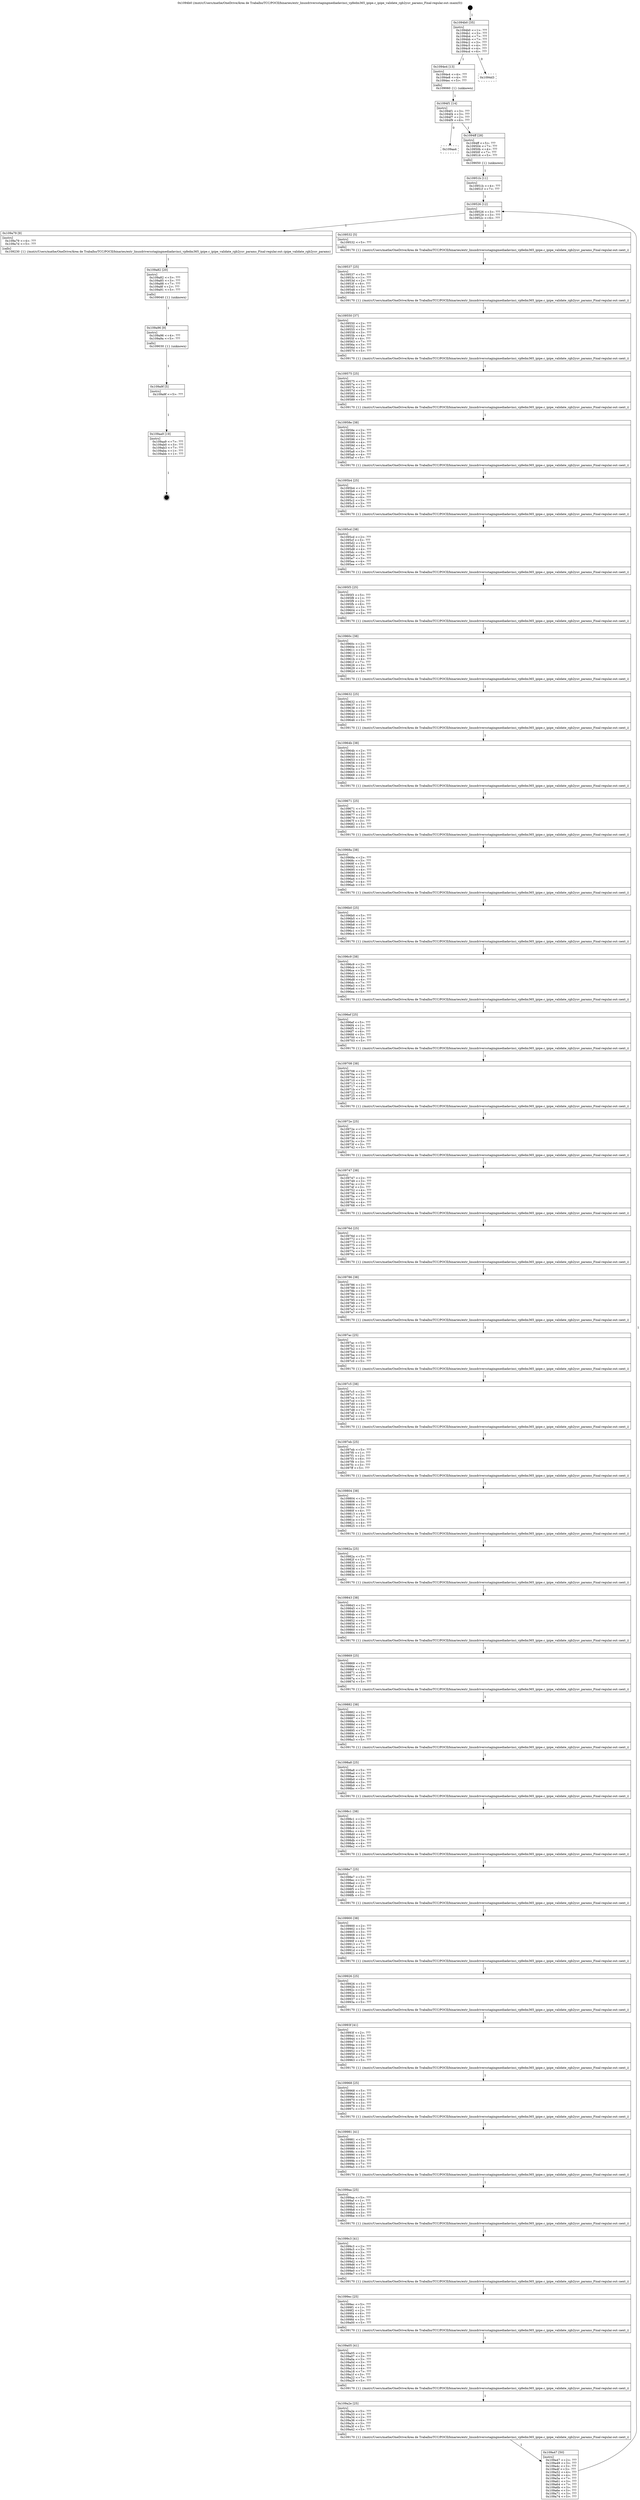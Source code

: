 digraph "0x1094b0" {
  label = "0x1094b0 (/mnt/c/Users/mathe/OneDrive/Área de Trabalho/TCC/POCII/binaries/extr_linuxdriversstagingmediadavinci_vpfedm365_ipipe.c_ipipe_validate_rgb2yuv_params_Final-regular.out::main(0))"
  labelloc = "t"
  node[shape=record]

  Entry [label="",width=0.3,height=0.3,shape=circle,fillcolor=black,style=filled]
  "0x1094b0" [label="{
     0x1094b0 [35]\l
     | [instrs]\l
     &nbsp;&nbsp;0x1094b0 \<+1\>: ???\l
     &nbsp;&nbsp;0x1094b1 \<+3\>: ???\l
     &nbsp;&nbsp;0x1094b4 \<+7\>: ???\l
     &nbsp;&nbsp;0x1094bb \<+7\>: ???\l
     &nbsp;&nbsp;0x1094c2 \<+3\>: ???\l
     &nbsp;&nbsp;0x1094c5 \<+4\>: ???\l
     &nbsp;&nbsp;0x1094c9 \<+4\>: ???\l
     &nbsp;&nbsp;0x1094cd \<+6\>: ???\l
  }"]
  "0x1094e4" [label="{
     0x1094e4 [13]\l
     | [instrs]\l
     &nbsp;&nbsp;0x1094e4 \<+4\>: ???\l
     &nbsp;&nbsp;0x1094e8 \<+4\>: ???\l
     &nbsp;&nbsp;0x1094ec \<+5\>: ???\l
     | [calls]\l
     &nbsp;&nbsp;0x109060 \{1\} (unknown)\l
  }"]
  "0x1094d3" [label="{
     0x1094d3\l
  }", style=dashed]
  "0x1094f1" [label="{
     0x1094f1 [14]\l
     | [instrs]\l
     &nbsp;&nbsp;0x1094f1 \<+3\>: ???\l
     &nbsp;&nbsp;0x1094f4 \<+3\>: ???\l
     &nbsp;&nbsp;0x1094f7 \<+2\>: ???\l
     &nbsp;&nbsp;0x1094f9 \<+6\>: ???\l
  }"]
  "0x109aa4" [label="{
     0x109aa4\l
  }", style=dashed]
  "0x1094ff" [label="{
     0x1094ff [28]\l
     | [instrs]\l
     &nbsp;&nbsp;0x1094ff \<+5\>: ???\l
     &nbsp;&nbsp;0x109504 \<+7\>: ???\l
     &nbsp;&nbsp;0x10950b \<+4\>: ???\l
     &nbsp;&nbsp;0x10950f \<+7\>: ???\l
     &nbsp;&nbsp;0x109516 \<+5\>: ???\l
     | [calls]\l
     &nbsp;&nbsp;0x109050 \{1\} (unknown)\l
  }"]
  Exit [label="",width=0.3,height=0.3,shape=circle,fillcolor=black,style=filled,peripheries=2]
  "0x109526" [label="{
     0x109526 [12]\l
     | [instrs]\l
     &nbsp;&nbsp;0x109526 \<+3\>: ???\l
     &nbsp;&nbsp;0x109529 \<+3\>: ???\l
     &nbsp;&nbsp;0x10952c \<+6\>: ???\l
  }"]
  "0x109a79" [label="{
     0x109a79 [9]\l
     | [instrs]\l
     &nbsp;&nbsp;0x109a79 \<+4\>: ???\l
     &nbsp;&nbsp;0x109a7d \<+5\>: ???\l
     | [calls]\l
     &nbsp;&nbsp;0x109230 \{1\} (/mnt/c/Users/mathe/OneDrive/Área de Trabalho/TCC/POCII/binaries/extr_linuxdriversstagingmediadavinci_vpfedm365_ipipe.c_ipipe_validate_rgb2yuv_params_Final-regular.out::ipipe_validate_rgb2yuv_params)\l
  }"]
  "0x109532" [label="{
     0x109532 [5]\l
     | [instrs]\l
     &nbsp;&nbsp;0x109532 \<+5\>: ???\l
     | [calls]\l
     &nbsp;&nbsp;0x109170 \{1\} (/mnt/c/Users/mathe/OneDrive/Área de Trabalho/TCC/POCII/binaries/extr_linuxdriversstagingmediadavinci_vpfedm365_ipipe.c_ipipe_validate_rgb2yuv_params_Final-regular.out::next_i)\l
  }"]
  "0x109537" [label="{
     0x109537 [25]\l
     | [instrs]\l
     &nbsp;&nbsp;0x109537 \<+5\>: ???\l
     &nbsp;&nbsp;0x10953c \<+1\>: ???\l
     &nbsp;&nbsp;0x10953d \<+2\>: ???\l
     &nbsp;&nbsp;0x10953f \<+6\>: ???\l
     &nbsp;&nbsp;0x109545 \<+3\>: ???\l
     &nbsp;&nbsp;0x109548 \<+3\>: ???\l
     &nbsp;&nbsp;0x10954b \<+5\>: ???\l
     | [calls]\l
     &nbsp;&nbsp;0x109170 \{1\} (/mnt/c/Users/mathe/OneDrive/Área de Trabalho/TCC/POCII/binaries/extr_linuxdriversstagingmediadavinci_vpfedm365_ipipe.c_ipipe_validate_rgb2yuv_params_Final-regular.out::next_i)\l
  }"]
  "0x109550" [label="{
     0x109550 [37]\l
     | [instrs]\l
     &nbsp;&nbsp;0x109550 \<+2\>: ???\l
     &nbsp;&nbsp;0x109552 \<+3\>: ???\l
     &nbsp;&nbsp;0x109555 \<+3\>: ???\l
     &nbsp;&nbsp;0x109558 \<+3\>: ???\l
     &nbsp;&nbsp;0x10955b \<+4\>: ???\l
     &nbsp;&nbsp;0x10955f \<+4\>: ???\l
     &nbsp;&nbsp;0x109563 \<+7\>: ???\l
     &nbsp;&nbsp;0x10956a \<+3\>: ???\l
     &nbsp;&nbsp;0x10956d \<+3\>: ???\l
     &nbsp;&nbsp;0x109570 \<+5\>: ???\l
     | [calls]\l
     &nbsp;&nbsp;0x109170 \{1\} (/mnt/c/Users/mathe/OneDrive/Área de Trabalho/TCC/POCII/binaries/extr_linuxdriversstagingmediadavinci_vpfedm365_ipipe.c_ipipe_validate_rgb2yuv_params_Final-regular.out::next_i)\l
  }"]
  "0x109575" [label="{
     0x109575 [25]\l
     | [instrs]\l
     &nbsp;&nbsp;0x109575 \<+5\>: ???\l
     &nbsp;&nbsp;0x10957a \<+1\>: ???\l
     &nbsp;&nbsp;0x10957b \<+2\>: ???\l
     &nbsp;&nbsp;0x10957d \<+6\>: ???\l
     &nbsp;&nbsp;0x109583 \<+3\>: ???\l
     &nbsp;&nbsp;0x109586 \<+3\>: ???\l
     &nbsp;&nbsp;0x109589 \<+5\>: ???\l
     | [calls]\l
     &nbsp;&nbsp;0x109170 \{1\} (/mnt/c/Users/mathe/OneDrive/Área de Trabalho/TCC/POCII/binaries/extr_linuxdriversstagingmediadavinci_vpfedm365_ipipe.c_ipipe_validate_rgb2yuv_params_Final-regular.out::next_i)\l
  }"]
  "0x10958e" [label="{
     0x10958e [38]\l
     | [instrs]\l
     &nbsp;&nbsp;0x10958e \<+2\>: ???\l
     &nbsp;&nbsp;0x109590 \<+3\>: ???\l
     &nbsp;&nbsp;0x109593 \<+3\>: ???\l
     &nbsp;&nbsp;0x109596 \<+3\>: ???\l
     &nbsp;&nbsp;0x109599 \<+4\>: ???\l
     &nbsp;&nbsp;0x10959d \<+4\>: ???\l
     &nbsp;&nbsp;0x1095a1 \<+7\>: ???\l
     &nbsp;&nbsp;0x1095a8 \<+3\>: ???\l
     &nbsp;&nbsp;0x1095ab \<+4\>: ???\l
     &nbsp;&nbsp;0x1095af \<+5\>: ???\l
     | [calls]\l
     &nbsp;&nbsp;0x109170 \{1\} (/mnt/c/Users/mathe/OneDrive/Área de Trabalho/TCC/POCII/binaries/extr_linuxdriversstagingmediadavinci_vpfedm365_ipipe.c_ipipe_validate_rgb2yuv_params_Final-regular.out::next_i)\l
  }"]
  "0x1095b4" [label="{
     0x1095b4 [25]\l
     | [instrs]\l
     &nbsp;&nbsp;0x1095b4 \<+5\>: ???\l
     &nbsp;&nbsp;0x1095b9 \<+1\>: ???\l
     &nbsp;&nbsp;0x1095ba \<+2\>: ???\l
     &nbsp;&nbsp;0x1095bc \<+6\>: ???\l
     &nbsp;&nbsp;0x1095c2 \<+3\>: ???\l
     &nbsp;&nbsp;0x1095c5 \<+3\>: ???\l
     &nbsp;&nbsp;0x1095c8 \<+5\>: ???\l
     | [calls]\l
     &nbsp;&nbsp;0x109170 \{1\} (/mnt/c/Users/mathe/OneDrive/Área de Trabalho/TCC/POCII/binaries/extr_linuxdriversstagingmediadavinci_vpfedm365_ipipe.c_ipipe_validate_rgb2yuv_params_Final-regular.out::next_i)\l
  }"]
  "0x1095cd" [label="{
     0x1095cd [38]\l
     | [instrs]\l
     &nbsp;&nbsp;0x1095cd \<+2\>: ???\l
     &nbsp;&nbsp;0x1095cf \<+3\>: ???\l
     &nbsp;&nbsp;0x1095d2 \<+3\>: ???\l
     &nbsp;&nbsp;0x1095d5 \<+3\>: ???\l
     &nbsp;&nbsp;0x1095d8 \<+4\>: ???\l
     &nbsp;&nbsp;0x1095dc \<+4\>: ???\l
     &nbsp;&nbsp;0x1095e0 \<+7\>: ???\l
     &nbsp;&nbsp;0x1095e7 \<+3\>: ???\l
     &nbsp;&nbsp;0x1095ea \<+4\>: ???\l
     &nbsp;&nbsp;0x1095ee \<+5\>: ???\l
     | [calls]\l
     &nbsp;&nbsp;0x109170 \{1\} (/mnt/c/Users/mathe/OneDrive/Área de Trabalho/TCC/POCII/binaries/extr_linuxdriversstagingmediadavinci_vpfedm365_ipipe.c_ipipe_validate_rgb2yuv_params_Final-regular.out::next_i)\l
  }"]
  "0x1095f3" [label="{
     0x1095f3 [25]\l
     | [instrs]\l
     &nbsp;&nbsp;0x1095f3 \<+5\>: ???\l
     &nbsp;&nbsp;0x1095f8 \<+1\>: ???\l
     &nbsp;&nbsp;0x1095f9 \<+2\>: ???\l
     &nbsp;&nbsp;0x1095fb \<+6\>: ???\l
     &nbsp;&nbsp;0x109601 \<+3\>: ???\l
     &nbsp;&nbsp;0x109604 \<+3\>: ???\l
     &nbsp;&nbsp;0x109607 \<+5\>: ???\l
     | [calls]\l
     &nbsp;&nbsp;0x109170 \{1\} (/mnt/c/Users/mathe/OneDrive/Área de Trabalho/TCC/POCII/binaries/extr_linuxdriversstagingmediadavinci_vpfedm365_ipipe.c_ipipe_validate_rgb2yuv_params_Final-regular.out::next_i)\l
  }"]
  "0x10960c" [label="{
     0x10960c [38]\l
     | [instrs]\l
     &nbsp;&nbsp;0x10960c \<+2\>: ???\l
     &nbsp;&nbsp;0x10960e \<+3\>: ???\l
     &nbsp;&nbsp;0x109611 \<+3\>: ???\l
     &nbsp;&nbsp;0x109614 \<+3\>: ???\l
     &nbsp;&nbsp;0x109617 \<+4\>: ???\l
     &nbsp;&nbsp;0x10961b \<+4\>: ???\l
     &nbsp;&nbsp;0x10961f \<+7\>: ???\l
     &nbsp;&nbsp;0x109626 \<+3\>: ???\l
     &nbsp;&nbsp;0x109629 \<+4\>: ???\l
     &nbsp;&nbsp;0x10962d \<+5\>: ???\l
     | [calls]\l
     &nbsp;&nbsp;0x109170 \{1\} (/mnt/c/Users/mathe/OneDrive/Área de Trabalho/TCC/POCII/binaries/extr_linuxdriversstagingmediadavinci_vpfedm365_ipipe.c_ipipe_validate_rgb2yuv_params_Final-regular.out::next_i)\l
  }"]
  "0x109632" [label="{
     0x109632 [25]\l
     | [instrs]\l
     &nbsp;&nbsp;0x109632 \<+5\>: ???\l
     &nbsp;&nbsp;0x109637 \<+1\>: ???\l
     &nbsp;&nbsp;0x109638 \<+2\>: ???\l
     &nbsp;&nbsp;0x10963a \<+6\>: ???\l
     &nbsp;&nbsp;0x109640 \<+3\>: ???\l
     &nbsp;&nbsp;0x109643 \<+3\>: ???\l
     &nbsp;&nbsp;0x109646 \<+5\>: ???\l
     | [calls]\l
     &nbsp;&nbsp;0x109170 \{1\} (/mnt/c/Users/mathe/OneDrive/Área de Trabalho/TCC/POCII/binaries/extr_linuxdriversstagingmediadavinci_vpfedm365_ipipe.c_ipipe_validate_rgb2yuv_params_Final-regular.out::next_i)\l
  }"]
  "0x10964b" [label="{
     0x10964b [38]\l
     | [instrs]\l
     &nbsp;&nbsp;0x10964b \<+2\>: ???\l
     &nbsp;&nbsp;0x10964d \<+3\>: ???\l
     &nbsp;&nbsp;0x109650 \<+3\>: ???\l
     &nbsp;&nbsp;0x109653 \<+3\>: ???\l
     &nbsp;&nbsp;0x109656 \<+4\>: ???\l
     &nbsp;&nbsp;0x10965a \<+4\>: ???\l
     &nbsp;&nbsp;0x10965e \<+7\>: ???\l
     &nbsp;&nbsp;0x109665 \<+3\>: ???\l
     &nbsp;&nbsp;0x109668 \<+4\>: ???\l
     &nbsp;&nbsp;0x10966c \<+5\>: ???\l
     | [calls]\l
     &nbsp;&nbsp;0x109170 \{1\} (/mnt/c/Users/mathe/OneDrive/Área de Trabalho/TCC/POCII/binaries/extr_linuxdriversstagingmediadavinci_vpfedm365_ipipe.c_ipipe_validate_rgb2yuv_params_Final-regular.out::next_i)\l
  }"]
  "0x109671" [label="{
     0x109671 [25]\l
     | [instrs]\l
     &nbsp;&nbsp;0x109671 \<+5\>: ???\l
     &nbsp;&nbsp;0x109676 \<+1\>: ???\l
     &nbsp;&nbsp;0x109677 \<+2\>: ???\l
     &nbsp;&nbsp;0x109679 \<+6\>: ???\l
     &nbsp;&nbsp;0x10967f \<+3\>: ???\l
     &nbsp;&nbsp;0x109682 \<+3\>: ???\l
     &nbsp;&nbsp;0x109685 \<+5\>: ???\l
     | [calls]\l
     &nbsp;&nbsp;0x109170 \{1\} (/mnt/c/Users/mathe/OneDrive/Área de Trabalho/TCC/POCII/binaries/extr_linuxdriversstagingmediadavinci_vpfedm365_ipipe.c_ipipe_validate_rgb2yuv_params_Final-regular.out::next_i)\l
  }"]
  "0x10968a" [label="{
     0x10968a [38]\l
     | [instrs]\l
     &nbsp;&nbsp;0x10968a \<+2\>: ???\l
     &nbsp;&nbsp;0x10968c \<+3\>: ???\l
     &nbsp;&nbsp;0x10968f \<+3\>: ???\l
     &nbsp;&nbsp;0x109692 \<+3\>: ???\l
     &nbsp;&nbsp;0x109695 \<+4\>: ???\l
     &nbsp;&nbsp;0x109699 \<+4\>: ???\l
     &nbsp;&nbsp;0x10969d \<+7\>: ???\l
     &nbsp;&nbsp;0x1096a4 \<+3\>: ???\l
     &nbsp;&nbsp;0x1096a7 \<+4\>: ???\l
     &nbsp;&nbsp;0x1096ab \<+5\>: ???\l
     | [calls]\l
     &nbsp;&nbsp;0x109170 \{1\} (/mnt/c/Users/mathe/OneDrive/Área de Trabalho/TCC/POCII/binaries/extr_linuxdriversstagingmediadavinci_vpfedm365_ipipe.c_ipipe_validate_rgb2yuv_params_Final-regular.out::next_i)\l
  }"]
  "0x1096b0" [label="{
     0x1096b0 [25]\l
     | [instrs]\l
     &nbsp;&nbsp;0x1096b0 \<+5\>: ???\l
     &nbsp;&nbsp;0x1096b5 \<+1\>: ???\l
     &nbsp;&nbsp;0x1096b6 \<+2\>: ???\l
     &nbsp;&nbsp;0x1096b8 \<+6\>: ???\l
     &nbsp;&nbsp;0x1096be \<+3\>: ???\l
     &nbsp;&nbsp;0x1096c1 \<+3\>: ???\l
     &nbsp;&nbsp;0x1096c4 \<+5\>: ???\l
     | [calls]\l
     &nbsp;&nbsp;0x109170 \{1\} (/mnt/c/Users/mathe/OneDrive/Área de Trabalho/TCC/POCII/binaries/extr_linuxdriversstagingmediadavinci_vpfedm365_ipipe.c_ipipe_validate_rgb2yuv_params_Final-regular.out::next_i)\l
  }"]
  "0x1096c9" [label="{
     0x1096c9 [38]\l
     | [instrs]\l
     &nbsp;&nbsp;0x1096c9 \<+2\>: ???\l
     &nbsp;&nbsp;0x1096cb \<+3\>: ???\l
     &nbsp;&nbsp;0x1096ce \<+3\>: ???\l
     &nbsp;&nbsp;0x1096d1 \<+3\>: ???\l
     &nbsp;&nbsp;0x1096d4 \<+4\>: ???\l
     &nbsp;&nbsp;0x1096d8 \<+4\>: ???\l
     &nbsp;&nbsp;0x1096dc \<+7\>: ???\l
     &nbsp;&nbsp;0x1096e3 \<+3\>: ???\l
     &nbsp;&nbsp;0x1096e6 \<+4\>: ???\l
     &nbsp;&nbsp;0x1096ea \<+5\>: ???\l
     | [calls]\l
     &nbsp;&nbsp;0x109170 \{1\} (/mnt/c/Users/mathe/OneDrive/Área de Trabalho/TCC/POCII/binaries/extr_linuxdriversstagingmediadavinci_vpfedm365_ipipe.c_ipipe_validate_rgb2yuv_params_Final-regular.out::next_i)\l
  }"]
  "0x1096ef" [label="{
     0x1096ef [25]\l
     | [instrs]\l
     &nbsp;&nbsp;0x1096ef \<+5\>: ???\l
     &nbsp;&nbsp;0x1096f4 \<+1\>: ???\l
     &nbsp;&nbsp;0x1096f5 \<+2\>: ???\l
     &nbsp;&nbsp;0x1096f7 \<+6\>: ???\l
     &nbsp;&nbsp;0x1096fd \<+3\>: ???\l
     &nbsp;&nbsp;0x109700 \<+3\>: ???\l
     &nbsp;&nbsp;0x109703 \<+5\>: ???\l
     | [calls]\l
     &nbsp;&nbsp;0x109170 \{1\} (/mnt/c/Users/mathe/OneDrive/Área de Trabalho/TCC/POCII/binaries/extr_linuxdriversstagingmediadavinci_vpfedm365_ipipe.c_ipipe_validate_rgb2yuv_params_Final-regular.out::next_i)\l
  }"]
  "0x109708" [label="{
     0x109708 [38]\l
     | [instrs]\l
     &nbsp;&nbsp;0x109708 \<+2\>: ???\l
     &nbsp;&nbsp;0x10970a \<+3\>: ???\l
     &nbsp;&nbsp;0x10970d \<+3\>: ???\l
     &nbsp;&nbsp;0x109710 \<+3\>: ???\l
     &nbsp;&nbsp;0x109713 \<+4\>: ???\l
     &nbsp;&nbsp;0x109717 \<+4\>: ???\l
     &nbsp;&nbsp;0x10971b \<+7\>: ???\l
     &nbsp;&nbsp;0x109722 \<+3\>: ???\l
     &nbsp;&nbsp;0x109725 \<+4\>: ???\l
     &nbsp;&nbsp;0x109729 \<+5\>: ???\l
     | [calls]\l
     &nbsp;&nbsp;0x109170 \{1\} (/mnt/c/Users/mathe/OneDrive/Área de Trabalho/TCC/POCII/binaries/extr_linuxdriversstagingmediadavinci_vpfedm365_ipipe.c_ipipe_validate_rgb2yuv_params_Final-regular.out::next_i)\l
  }"]
  "0x10972e" [label="{
     0x10972e [25]\l
     | [instrs]\l
     &nbsp;&nbsp;0x10972e \<+5\>: ???\l
     &nbsp;&nbsp;0x109733 \<+1\>: ???\l
     &nbsp;&nbsp;0x109734 \<+2\>: ???\l
     &nbsp;&nbsp;0x109736 \<+6\>: ???\l
     &nbsp;&nbsp;0x10973c \<+3\>: ???\l
     &nbsp;&nbsp;0x10973f \<+3\>: ???\l
     &nbsp;&nbsp;0x109742 \<+5\>: ???\l
     | [calls]\l
     &nbsp;&nbsp;0x109170 \{1\} (/mnt/c/Users/mathe/OneDrive/Área de Trabalho/TCC/POCII/binaries/extr_linuxdriversstagingmediadavinci_vpfedm365_ipipe.c_ipipe_validate_rgb2yuv_params_Final-regular.out::next_i)\l
  }"]
  "0x109747" [label="{
     0x109747 [38]\l
     | [instrs]\l
     &nbsp;&nbsp;0x109747 \<+2\>: ???\l
     &nbsp;&nbsp;0x109749 \<+3\>: ???\l
     &nbsp;&nbsp;0x10974c \<+3\>: ???\l
     &nbsp;&nbsp;0x10974f \<+3\>: ???\l
     &nbsp;&nbsp;0x109752 \<+4\>: ???\l
     &nbsp;&nbsp;0x109756 \<+4\>: ???\l
     &nbsp;&nbsp;0x10975a \<+7\>: ???\l
     &nbsp;&nbsp;0x109761 \<+3\>: ???\l
     &nbsp;&nbsp;0x109764 \<+4\>: ???\l
     &nbsp;&nbsp;0x109768 \<+5\>: ???\l
     | [calls]\l
     &nbsp;&nbsp;0x109170 \{1\} (/mnt/c/Users/mathe/OneDrive/Área de Trabalho/TCC/POCII/binaries/extr_linuxdriversstagingmediadavinci_vpfedm365_ipipe.c_ipipe_validate_rgb2yuv_params_Final-regular.out::next_i)\l
  }"]
  "0x10976d" [label="{
     0x10976d [25]\l
     | [instrs]\l
     &nbsp;&nbsp;0x10976d \<+5\>: ???\l
     &nbsp;&nbsp;0x109772 \<+1\>: ???\l
     &nbsp;&nbsp;0x109773 \<+2\>: ???\l
     &nbsp;&nbsp;0x109775 \<+6\>: ???\l
     &nbsp;&nbsp;0x10977b \<+3\>: ???\l
     &nbsp;&nbsp;0x10977e \<+3\>: ???\l
     &nbsp;&nbsp;0x109781 \<+5\>: ???\l
     | [calls]\l
     &nbsp;&nbsp;0x109170 \{1\} (/mnt/c/Users/mathe/OneDrive/Área de Trabalho/TCC/POCII/binaries/extr_linuxdriversstagingmediadavinci_vpfedm365_ipipe.c_ipipe_validate_rgb2yuv_params_Final-regular.out::next_i)\l
  }"]
  "0x109786" [label="{
     0x109786 [38]\l
     | [instrs]\l
     &nbsp;&nbsp;0x109786 \<+2\>: ???\l
     &nbsp;&nbsp;0x109788 \<+3\>: ???\l
     &nbsp;&nbsp;0x10978b \<+3\>: ???\l
     &nbsp;&nbsp;0x10978e \<+3\>: ???\l
     &nbsp;&nbsp;0x109791 \<+4\>: ???\l
     &nbsp;&nbsp;0x109795 \<+4\>: ???\l
     &nbsp;&nbsp;0x109799 \<+7\>: ???\l
     &nbsp;&nbsp;0x1097a0 \<+3\>: ???\l
     &nbsp;&nbsp;0x1097a3 \<+4\>: ???\l
     &nbsp;&nbsp;0x1097a7 \<+5\>: ???\l
     | [calls]\l
     &nbsp;&nbsp;0x109170 \{1\} (/mnt/c/Users/mathe/OneDrive/Área de Trabalho/TCC/POCII/binaries/extr_linuxdriversstagingmediadavinci_vpfedm365_ipipe.c_ipipe_validate_rgb2yuv_params_Final-regular.out::next_i)\l
  }"]
  "0x1097ac" [label="{
     0x1097ac [25]\l
     | [instrs]\l
     &nbsp;&nbsp;0x1097ac \<+5\>: ???\l
     &nbsp;&nbsp;0x1097b1 \<+1\>: ???\l
     &nbsp;&nbsp;0x1097b2 \<+2\>: ???\l
     &nbsp;&nbsp;0x1097b4 \<+6\>: ???\l
     &nbsp;&nbsp;0x1097ba \<+3\>: ???\l
     &nbsp;&nbsp;0x1097bd \<+3\>: ???\l
     &nbsp;&nbsp;0x1097c0 \<+5\>: ???\l
     | [calls]\l
     &nbsp;&nbsp;0x109170 \{1\} (/mnt/c/Users/mathe/OneDrive/Área de Trabalho/TCC/POCII/binaries/extr_linuxdriversstagingmediadavinci_vpfedm365_ipipe.c_ipipe_validate_rgb2yuv_params_Final-regular.out::next_i)\l
  }"]
  "0x1097c5" [label="{
     0x1097c5 [38]\l
     | [instrs]\l
     &nbsp;&nbsp;0x1097c5 \<+2\>: ???\l
     &nbsp;&nbsp;0x1097c7 \<+3\>: ???\l
     &nbsp;&nbsp;0x1097ca \<+3\>: ???\l
     &nbsp;&nbsp;0x1097cd \<+3\>: ???\l
     &nbsp;&nbsp;0x1097d0 \<+4\>: ???\l
     &nbsp;&nbsp;0x1097d4 \<+4\>: ???\l
     &nbsp;&nbsp;0x1097d8 \<+7\>: ???\l
     &nbsp;&nbsp;0x1097df \<+3\>: ???\l
     &nbsp;&nbsp;0x1097e2 \<+4\>: ???\l
     &nbsp;&nbsp;0x1097e6 \<+5\>: ???\l
     | [calls]\l
     &nbsp;&nbsp;0x109170 \{1\} (/mnt/c/Users/mathe/OneDrive/Área de Trabalho/TCC/POCII/binaries/extr_linuxdriversstagingmediadavinci_vpfedm365_ipipe.c_ipipe_validate_rgb2yuv_params_Final-regular.out::next_i)\l
  }"]
  "0x1097eb" [label="{
     0x1097eb [25]\l
     | [instrs]\l
     &nbsp;&nbsp;0x1097eb \<+5\>: ???\l
     &nbsp;&nbsp;0x1097f0 \<+1\>: ???\l
     &nbsp;&nbsp;0x1097f1 \<+2\>: ???\l
     &nbsp;&nbsp;0x1097f3 \<+6\>: ???\l
     &nbsp;&nbsp;0x1097f9 \<+3\>: ???\l
     &nbsp;&nbsp;0x1097fc \<+3\>: ???\l
     &nbsp;&nbsp;0x1097ff \<+5\>: ???\l
     | [calls]\l
     &nbsp;&nbsp;0x109170 \{1\} (/mnt/c/Users/mathe/OneDrive/Área de Trabalho/TCC/POCII/binaries/extr_linuxdriversstagingmediadavinci_vpfedm365_ipipe.c_ipipe_validate_rgb2yuv_params_Final-regular.out::next_i)\l
  }"]
  "0x109804" [label="{
     0x109804 [38]\l
     | [instrs]\l
     &nbsp;&nbsp;0x109804 \<+2\>: ???\l
     &nbsp;&nbsp;0x109806 \<+3\>: ???\l
     &nbsp;&nbsp;0x109809 \<+3\>: ???\l
     &nbsp;&nbsp;0x10980c \<+3\>: ???\l
     &nbsp;&nbsp;0x10980f \<+4\>: ???\l
     &nbsp;&nbsp;0x109813 \<+4\>: ???\l
     &nbsp;&nbsp;0x109817 \<+7\>: ???\l
     &nbsp;&nbsp;0x10981e \<+3\>: ???\l
     &nbsp;&nbsp;0x109821 \<+4\>: ???\l
     &nbsp;&nbsp;0x109825 \<+5\>: ???\l
     | [calls]\l
     &nbsp;&nbsp;0x109170 \{1\} (/mnt/c/Users/mathe/OneDrive/Área de Trabalho/TCC/POCII/binaries/extr_linuxdriversstagingmediadavinci_vpfedm365_ipipe.c_ipipe_validate_rgb2yuv_params_Final-regular.out::next_i)\l
  }"]
  "0x10982a" [label="{
     0x10982a [25]\l
     | [instrs]\l
     &nbsp;&nbsp;0x10982a \<+5\>: ???\l
     &nbsp;&nbsp;0x10982f \<+1\>: ???\l
     &nbsp;&nbsp;0x109830 \<+2\>: ???\l
     &nbsp;&nbsp;0x109832 \<+6\>: ???\l
     &nbsp;&nbsp;0x109838 \<+3\>: ???\l
     &nbsp;&nbsp;0x10983b \<+3\>: ???\l
     &nbsp;&nbsp;0x10983e \<+5\>: ???\l
     | [calls]\l
     &nbsp;&nbsp;0x109170 \{1\} (/mnt/c/Users/mathe/OneDrive/Área de Trabalho/TCC/POCII/binaries/extr_linuxdriversstagingmediadavinci_vpfedm365_ipipe.c_ipipe_validate_rgb2yuv_params_Final-regular.out::next_i)\l
  }"]
  "0x109843" [label="{
     0x109843 [38]\l
     | [instrs]\l
     &nbsp;&nbsp;0x109843 \<+2\>: ???\l
     &nbsp;&nbsp;0x109845 \<+3\>: ???\l
     &nbsp;&nbsp;0x109848 \<+3\>: ???\l
     &nbsp;&nbsp;0x10984b \<+3\>: ???\l
     &nbsp;&nbsp;0x10984e \<+4\>: ???\l
     &nbsp;&nbsp;0x109852 \<+4\>: ???\l
     &nbsp;&nbsp;0x109856 \<+7\>: ???\l
     &nbsp;&nbsp;0x10985d \<+3\>: ???\l
     &nbsp;&nbsp;0x109860 \<+4\>: ???\l
     &nbsp;&nbsp;0x109864 \<+5\>: ???\l
     | [calls]\l
     &nbsp;&nbsp;0x109170 \{1\} (/mnt/c/Users/mathe/OneDrive/Área de Trabalho/TCC/POCII/binaries/extr_linuxdriversstagingmediadavinci_vpfedm365_ipipe.c_ipipe_validate_rgb2yuv_params_Final-regular.out::next_i)\l
  }"]
  "0x109869" [label="{
     0x109869 [25]\l
     | [instrs]\l
     &nbsp;&nbsp;0x109869 \<+5\>: ???\l
     &nbsp;&nbsp;0x10986e \<+1\>: ???\l
     &nbsp;&nbsp;0x10986f \<+2\>: ???\l
     &nbsp;&nbsp;0x109871 \<+6\>: ???\l
     &nbsp;&nbsp;0x109877 \<+3\>: ???\l
     &nbsp;&nbsp;0x10987a \<+3\>: ???\l
     &nbsp;&nbsp;0x10987d \<+5\>: ???\l
     | [calls]\l
     &nbsp;&nbsp;0x109170 \{1\} (/mnt/c/Users/mathe/OneDrive/Área de Trabalho/TCC/POCII/binaries/extr_linuxdriversstagingmediadavinci_vpfedm365_ipipe.c_ipipe_validate_rgb2yuv_params_Final-regular.out::next_i)\l
  }"]
  "0x109882" [label="{
     0x109882 [38]\l
     | [instrs]\l
     &nbsp;&nbsp;0x109882 \<+2\>: ???\l
     &nbsp;&nbsp;0x109884 \<+3\>: ???\l
     &nbsp;&nbsp;0x109887 \<+3\>: ???\l
     &nbsp;&nbsp;0x10988a \<+3\>: ???\l
     &nbsp;&nbsp;0x10988d \<+4\>: ???\l
     &nbsp;&nbsp;0x109891 \<+4\>: ???\l
     &nbsp;&nbsp;0x109895 \<+7\>: ???\l
     &nbsp;&nbsp;0x10989c \<+3\>: ???\l
     &nbsp;&nbsp;0x10989f \<+4\>: ???\l
     &nbsp;&nbsp;0x1098a3 \<+5\>: ???\l
     | [calls]\l
     &nbsp;&nbsp;0x109170 \{1\} (/mnt/c/Users/mathe/OneDrive/Área de Trabalho/TCC/POCII/binaries/extr_linuxdriversstagingmediadavinci_vpfedm365_ipipe.c_ipipe_validate_rgb2yuv_params_Final-regular.out::next_i)\l
  }"]
  "0x1098a8" [label="{
     0x1098a8 [25]\l
     | [instrs]\l
     &nbsp;&nbsp;0x1098a8 \<+5\>: ???\l
     &nbsp;&nbsp;0x1098ad \<+1\>: ???\l
     &nbsp;&nbsp;0x1098ae \<+2\>: ???\l
     &nbsp;&nbsp;0x1098b0 \<+6\>: ???\l
     &nbsp;&nbsp;0x1098b6 \<+3\>: ???\l
     &nbsp;&nbsp;0x1098b9 \<+3\>: ???\l
     &nbsp;&nbsp;0x1098bc \<+5\>: ???\l
     | [calls]\l
     &nbsp;&nbsp;0x109170 \{1\} (/mnt/c/Users/mathe/OneDrive/Área de Trabalho/TCC/POCII/binaries/extr_linuxdriversstagingmediadavinci_vpfedm365_ipipe.c_ipipe_validate_rgb2yuv_params_Final-regular.out::next_i)\l
  }"]
  "0x1098c1" [label="{
     0x1098c1 [38]\l
     | [instrs]\l
     &nbsp;&nbsp;0x1098c1 \<+2\>: ???\l
     &nbsp;&nbsp;0x1098c3 \<+3\>: ???\l
     &nbsp;&nbsp;0x1098c6 \<+3\>: ???\l
     &nbsp;&nbsp;0x1098c9 \<+3\>: ???\l
     &nbsp;&nbsp;0x1098cc \<+4\>: ???\l
     &nbsp;&nbsp;0x1098d0 \<+4\>: ???\l
     &nbsp;&nbsp;0x1098d4 \<+7\>: ???\l
     &nbsp;&nbsp;0x1098db \<+3\>: ???\l
     &nbsp;&nbsp;0x1098de \<+4\>: ???\l
     &nbsp;&nbsp;0x1098e2 \<+5\>: ???\l
     | [calls]\l
     &nbsp;&nbsp;0x109170 \{1\} (/mnt/c/Users/mathe/OneDrive/Área de Trabalho/TCC/POCII/binaries/extr_linuxdriversstagingmediadavinci_vpfedm365_ipipe.c_ipipe_validate_rgb2yuv_params_Final-regular.out::next_i)\l
  }"]
  "0x1098e7" [label="{
     0x1098e7 [25]\l
     | [instrs]\l
     &nbsp;&nbsp;0x1098e7 \<+5\>: ???\l
     &nbsp;&nbsp;0x1098ec \<+1\>: ???\l
     &nbsp;&nbsp;0x1098ed \<+2\>: ???\l
     &nbsp;&nbsp;0x1098ef \<+6\>: ???\l
     &nbsp;&nbsp;0x1098f5 \<+3\>: ???\l
     &nbsp;&nbsp;0x1098f8 \<+3\>: ???\l
     &nbsp;&nbsp;0x1098fb \<+5\>: ???\l
     | [calls]\l
     &nbsp;&nbsp;0x109170 \{1\} (/mnt/c/Users/mathe/OneDrive/Área de Trabalho/TCC/POCII/binaries/extr_linuxdriversstagingmediadavinci_vpfedm365_ipipe.c_ipipe_validate_rgb2yuv_params_Final-regular.out::next_i)\l
  }"]
  "0x109900" [label="{
     0x109900 [38]\l
     | [instrs]\l
     &nbsp;&nbsp;0x109900 \<+2\>: ???\l
     &nbsp;&nbsp;0x109902 \<+3\>: ???\l
     &nbsp;&nbsp;0x109905 \<+3\>: ???\l
     &nbsp;&nbsp;0x109908 \<+3\>: ???\l
     &nbsp;&nbsp;0x10990b \<+4\>: ???\l
     &nbsp;&nbsp;0x10990f \<+4\>: ???\l
     &nbsp;&nbsp;0x109913 \<+7\>: ???\l
     &nbsp;&nbsp;0x10991a \<+3\>: ???\l
     &nbsp;&nbsp;0x10991d \<+4\>: ???\l
     &nbsp;&nbsp;0x109921 \<+5\>: ???\l
     | [calls]\l
     &nbsp;&nbsp;0x109170 \{1\} (/mnt/c/Users/mathe/OneDrive/Área de Trabalho/TCC/POCII/binaries/extr_linuxdriversstagingmediadavinci_vpfedm365_ipipe.c_ipipe_validate_rgb2yuv_params_Final-regular.out::next_i)\l
  }"]
  "0x109926" [label="{
     0x109926 [25]\l
     | [instrs]\l
     &nbsp;&nbsp;0x109926 \<+5\>: ???\l
     &nbsp;&nbsp;0x10992b \<+1\>: ???\l
     &nbsp;&nbsp;0x10992c \<+2\>: ???\l
     &nbsp;&nbsp;0x10992e \<+6\>: ???\l
     &nbsp;&nbsp;0x109934 \<+3\>: ???\l
     &nbsp;&nbsp;0x109937 \<+3\>: ???\l
     &nbsp;&nbsp;0x10993a \<+5\>: ???\l
     | [calls]\l
     &nbsp;&nbsp;0x109170 \{1\} (/mnt/c/Users/mathe/OneDrive/Área de Trabalho/TCC/POCII/binaries/extr_linuxdriversstagingmediadavinci_vpfedm365_ipipe.c_ipipe_validate_rgb2yuv_params_Final-regular.out::next_i)\l
  }"]
  "0x10993f" [label="{
     0x10993f [41]\l
     | [instrs]\l
     &nbsp;&nbsp;0x10993f \<+2\>: ???\l
     &nbsp;&nbsp;0x109941 \<+3\>: ???\l
     &nbsp;&nbsp;0x109944 \<+3\>: ???\l
     &nbsp;&nbsp;0x109947 \<+3\>: ???\l
     &nbsp;&nbsp;0x10994a \<+4\>: ???\l
     &nbsp;&nbsp;0x10994e \<+4\>: ???\l
     &nbsp;&nbsp;0x109952 \<+7\>: ???\l
     &nbsp;&nbsp;0x109959 \<+3\>: ???\l
     &nbsp;&nbsp;0x10995c \<+7\>: ???\l
     &nbsp;&nbsp;0x109963 \<+5\>: ???\l
     | [calls]\l
     &nbsp;&nbsp;0x109170 \{1\} (/mnt/c/Users/mathe/OneDrive/Área de Trabalho/TCC/POCII/binaries/extr_linuxdriversstagingmediadavinci_vpfedm365_ipipe.c_ipipe_validate_rgb2yuv_params_Final-regular.out::next_i)\l
  }"]
  "0x109968" [label="{
     0x109968 [25]\l
     | [instrs]\l
     &nbsp;&nbsp;0x109968 \<+5\>: ???\l
     &nbsp;&nbsp;0x10996d \<+1\>: ???\l
     &nbsp;&nbsp;0x10996e \<+2\>: ???\l
     &nbsp;&nbsp;0x109970 \<+6\>: ???\l
     &nbsp;&nbsp;0x109976 \<+3\>: ???\l
     &nbsp;&nbsp;0x109979 \<+3\>: ???\l
     &nbsp;&nbsp;0x10997c \<+5\>: ???\l
     | [calls]\l
     &nbsp;&nbsp;0x109170 \{1\} (/mnt/c/Users/mathe/OneDrive/Área de Trabalho/TCC/POCII/binaries/extr_linuxdriversstagingmediadavinci_vpfedm365_ipipe.c_ipipe_validate_rgb2yuv_params_Final-regular.out::next_i)\l
  }"]
  "0x109981" [label="{
     0x109981 [41]\l
     | [instrs]\l
     &nbsp;&nbsp;0x109981 \<+2\>: ???\l
     &nbsp;&nbsp;0x109983 \<+3\>: ???\l
     &nbsp;&nbsp;0x109986 \<+3\>: ???\l
     &nbsp;&nbsp;0x109989 \<+3\>: ???\l
     &nbsp;&nbsp;0x10998c \<+4\>: ???\l
     &nbsp;&nbsp;0x109990 \<+4\>: ???\l
     &nbsp;&nbsp;0x109994 \<+7\>: ???\l
     &nbsp;&nbsp;0x10999b \<+3\>: ???\l
     &nbsp;&nbsp;0x10999e \<+7\>: ???\l
     &nbsp;&nbsp;0x1099a5 \<+5\>: ???\l
     | [calls]\l
     &nbsp;&nbsp;0x109170 \{1\} (/mnt/c/Users/mathe/OneDrive/Área de Trabalho/TCC/POCII/binaries/extr_linuxdriversstagingmediadavinci_vpfedm365_ipipe.c_ipipe_validate_rgb2yuv_params_Final-regular.out::next_i)\l
  }"]
  "0x1099aa" [label="{
     0x1099aa [25]\l
     | [instrs]\l
     &nbsp;&nbsp;0x1099aa \<+5\>: ???\l
     &nbsp;&nbsp;0x1099af \<+1\>: ???\l
     &nbsp;&nbsp;0x1099b0 \<+2\>: ???\l
     &nbsp;&nbsp;0x1099b2 \<+6\>: ???\l
     &nbsp;&nbsp;0x1099b8 \<+3\>: ???\l
     &nbsp;&nbsp;0x1099bb \<+3\>: ???\l
     &nbsp;&nbsp;0x1099be \<+5\>: ???\l
     | [calls]\l
     &nbsp;&nbsp;0x109170 \{1\} (/mnt/c/Users/mathe/OneDrive/Área de Trabalho/TCC/POCII/binaries/extr_linuxdriversstagingmediadavinci_vpfedm365_ipipe.c_ipipe_validate_rgb2yuv_params_Final-regular.out::next_i)\l
  }"]
  "0x1099c3" [label="{
     0x1099c3 [41]\l
     | [instrs]\l
     &nbsp;&nbsp;0x1099c3 \<+2\>: ???\l
     &nbsp;&nbsp;0x1099c5 \<+3\>: ???\l
     &nbsp;&nbsp;0x1099c8 \<+3\>: ???\l
     &nbsp;&nbsp;0x1099cb \<+3\>: ???\l
     &nbsp;&nbsp;0x1099ce \<+4\>: ???\l
     &nbsp;&nbsp;0x1099d2 \<+4\>: ???\l
     &nbsp;&nbsp;0x1099d6 \<+7\>: ???\l
     &nbsp;&nbsp;0x1099dd \<+3\>: ???\l
     &nbsp;&nbsp;0x1099e0 \<+7\>: ???\l
     &nbsp;&nbsp;0x1099e7 \<+5\>: ???\l
     | [calls]\l
     &nbsp;&nbsp;0x109170 \{1\} (/mnt/c/Users/mathe/OneDrive/Área de Trabalho/TCC/POCII/binaries/extr_linuxdriversstagingmediadavinci_vpfedm365_ipipe.c_ipipe_validate_rgb2yuv_params_Final-regular.out::next_i)\l
  }"]
  "0x1099ec" [label="{
     0x1099ec [25]\l
     | [instrs]\l
     &nbsp;&nbsp;0x1099ec \<+5\>: ???\l
     &nbsp;&nbsp;0x1099f1 \<+1\>: ???\l
     &nbsp;&nbsp;0x1099f2 \<+2\>: ???\l
     &nbsp;&nbsp;0x1099f4 \<+6\>: ???\l
     &nbsp;&nbsp;0x1099fa \<+3\>: ???\l
     &nbsp;&nbsp;0x1099fd \<+3\>: ???\l
     &nbsp;&nbsp;0x109a00 \<+5\>: ???\l
     | [calls]\l
     &nbsp;&nbsp;0x109170 \{1\} (/mnt/c/Users/mathe/OneDrive/Área de Trabalho/TCC/POCII/binaries/extr_linuxdriversstagingmediadavinci_vpfedm365_ipipe.c_ipipe_validate_rgb2yuv_params_Final-regular.out::next_i)\l
  }"]
  "0x109a05" [label="{
     0x109a05 [41]\l
     | [instrs]\l
     &nbsp;&nbsp;0x109a05 \<+2\>: ???\l
     &nbsp;&nbsp;0x109a07 \<+3\>: ???\l
     &nbsp;&nbsp;0x109a0a \<+3\>: ???\l
     &nbsp;&nbsp;0x109a0d \<+3\>: ???\l
     &nbsp;&nbsp;0x109a10 \<+4\>: ???\l
     &nbsp;&nbsp;0x109a14 \<+4\>: ???\l
     &nbsp;&nbsp;0x109a18 \<+7\>: ???\l
     &nbsp;&nbsp;0x109a1f \<+3\>: ???\l
     &nbsp;&nbsp;0x109a22 \<+7\>: ???\l
     &nbsp;&nbsp;0x109a29 \<+5\>: ???\l
     | [calls]\l
     &nbsp;&nbsp;0x109170 \{1\} (/mnt/c/Users/mathe/OneDrive/Área de Trabalho/TCC/POCII/binaries/extr_linuxdriversstagingmediadavinci_vpfedm365_ipipe.c_ipipe_validate_rgb2yuv_params_Final-regular.out::next_i)\l
  }"]
  "0x109a2e" [label="{
     0x109a2e [25]\l
     | [instrs]\l
     &nbsp;&nbsp;0x109a2e \<+5\>: ???\l
     &nbsp;&nbsp;0x109a33 \<+1\>: ???\l
     &nbsp;&nbsp;0x109a34 \<+2\>: ???\l
     &nbsp;&nbsp;0x109a36 \<+6\>: ???\l
     &nbsp;&nbsp;0x109a3c \<+3\>: ???\l
     &nbsp;&nbsp;0x109a3f \<+3\>: ???\l
     &nbsp;&nbsp;0x109a42 \<+5\>: ???\l
     | [calls]\l
     &nbsp;&nbsp;0x109170 \{1\} (/mnt/c/Users/mathe/OneDrive/Área de Trabalho/TCC/POCII/binaries/extr_linuxdriversstagingmediadavinci_vpfedm365_ipipe.c_ipipe_validate_rgb2yuv_params_Final-regular.out::next_i)\l
  }"]
  "0x109a47" [label="{
     0x109a47 [50]\l
     | [instrs]\l
     &nbsp;&nbsp;0x109a47 \<+2\>: ???\l
     &nbsp;&nbsp;0x109a49 \<+3\>: ???\l
     &nbsp;&nbsp;0x109a4c \<+3\>: ???\l
     &nbsp;&nbsp;0x109a4f \<+3\>: ???\l
     &nbsp;&nbsp;0x109a52 \<+4\>: ???\l
     &nbsp;&nbsp;0x109a56 \<+4\>: ???\l
     &nbsp;&nbsp;0x109a5a \<+7\>: ???\l
     &nbsp;&nbsp;0x109a61 \<+3\>: ???\l
     &nbsp;&nbsp;0x109a64 \<+7\>: ???\l
     &nbsp;&nbsp;0x109a6b \<+3\>: ???\l
     &nbsp;&nbsp;0x109a6e \<+3\>: ???\l
     &nbsp;&nbsp;0x109a71 \<+3\>: ???\l
     &nbsp;&nbsp;0x109a74 \<+5\>: ???\l
  }"]
  "0x10951b" [label="{
     0x10951b [11]\l
     | [instrs]\l
     &nbsp;&nbsp;0x10951b \<+4\>: ???\l
     &nbsp;&nbsp;0x10951f \<+7\>: ???\l
  }"]
  "0x109a82" [label="{
     0x109a82 [20]\l
     | [instrs]\l
     &nbsp;&nbsp;0x109a82 \<+3\>: ???\l
     &nbsp;&nbsp;0x109a85 \<+3\>: ???\l
     &nbsp;&nbsp;0x109a88 \<+7\>: ???\l
     &nbsp;&nbsp;0x109a8f \<+2\>: ???\l
     &nbsp;&nbsp;0x109a91 \<+5\>: ???\l
     | [calls]\l
     &nbsp;&nbsp;0x109040 \{1\} (unknown)\l
  }"]
  "0x109a96" [label="{
     0x109a96 [9]\l
     | [instrs]\l
     &nbsp;&nbsp;0x109a96 \<+4\>: ???\l
     &nbsp;&nbsp;0x109a9a \<+5\>: ???\l
     | [calls]\l
     &nbsp;&nbsp;0x109030 \{1\} (unknown)\l
  }"]
  "0x109a9f" [label="{
     0x109a9f [5]\l
     | [instrs]\l
     &nbsp;&nbsp;0x109a9f \<+5\>: ???\l
  }"]
  "0x109aa9" [label="{
     0x109aa9 [19]\l
     | [instrs]\l
     &nbsp;&nbsp;0x109aa9 \<+7\>: ???\l
     &nbsp;&nbsp;0x109ab0 \<+3\>: ???\l
     &nbsp;&nbsp;0x109ab3 \<+7\>: ???\l
     &nbsp;&nbsp;0x109aba \<+1\>: ???\l
     &nbsp;&nbsp;0x109abb \<+1\>: ???\l
  }"]
  Entry -> "0x1094b0" [label=" 1"]
  "0x1094b0" -> "0x1094e4" [label=" 1"]
  "0x1094b0" -> "0x1094d3" [label=" 0"]
  "0x1094e4" -> "0x1094f1" [label=" 1"]
  "0x1094f1" -> "0x109aa4" [label=" 0"]
  "0x1094f1" -> "0x1094ff" [label=" 1"]
  "0x109aa9" -> Exit [label=" 1"]
  "0x1094ff" -> "0x10951b" [label=" 1"]
  "0x109526" -> "0x109a79" [label=" 1"]
  "0x109526" -> "0x109532" [label=" 1"]
  "0x109532" -> "0x109537" [label=" 1"]
  "0x109537" -> "0x109550" [label=" 1"]
  "0x109550" -> "0x109575" [label=" 1"]
  "0x109575" -> "0x10958e" [label=" 1"]
  "0x10958e" -> "0x1095b4" [label=" 1"]
  "0x1095b4" -> "0x1095cd" [label=" 1"]
  "0x1095cd" -> "0x1095f3" [label=" 1"]
  "0x1095f3" -> "0x10960c" [label=" 1"]
  "0x10960c" -> "0x109632" [label=" 1"]
  "0x109632" -> "0x10964b" [label=" 1"]
  "0x10964b" -> "0x109671" [label=" 1"]
  "0x109671" -> "0x10968a" [label=" 1"]
  "0x10968a" -> "0x1096b0" [label=" 1"]
  "0x1096b0" -> "0x1096c9" [label=" 1"]
  "0x1096c9" -> "0x1096ef" [label=" 1"]
  "0x1096ef" -> "0x109708" [label=" 1"]
  "0x109708" -> "0x10972e" [label=" 1"]
  "0x10972e" -> "0x109747" [label=" 1"]
  "0x109747" -> "0x10976d" [label=" 1"]
  "0x10976d" -> "0x109786" [label=" 1"]
  "0x109786" -> "0x1097ac" [label=" 1"]
  "0x1097ac" -> "0x1097c5" [label=" 1"]
  "0x1097c5" -> "0x1097eb" [label=" 1"]
  "0x1097eb" -> "0x109804" [label=" 1"]
  "0x109804" -> "0x10982a" [label=" 1"]
  "0x10982a" -> "0x109843" [label=" 1"]
  "0x109843" -> "0x109869" [label=" 1"]
  "0x109869" -> "0x109882" [label=" 1"]
  "0x109882" -> "0x1098a8" [label=" 1"]
  "0x1098a8" -> "0x1098c1" [label=" 1"]
  "0x1098c1" -> "0x1098e7" [label=" 1"]
  "0x1098e7" -> "0x109900" [label=" 1"]
  "0x109900" -> "0x109926" [label=" 1"]
  "0x109926" -> "0x10993f" [label=" 1"]
  "0x10993f" -> "0x109968" [label=" 1"]
  "0x109968" -> "0x109981" [label=" 1"]
  "0x109981" -> "0x1099aa" [label=" 1"]
  "0x1099aa" -> "0x1099c3" [label=" 1"]
  "0x1099c3" -> "0x1099ec" [label=" 1"]
  "0x1099ec" -> "0x109a05" [label=" 1"]
  "0x109a05" -> "0x109a2e" [label=" 1"]
  "0x109a2e" -> "0x109a47" [label=" 1"]
  "0x10951b" -> "0x109526" [label=" 1"]
  "0x109a47" -> "0x109526" [label=" 1"]
  "0x109a79" -> "0x109a82" [label=" 1"]
  "0x109a82" -> "0x109a96" [label=" 1"]
  "0x109a96" -> "0x109a9f" [label=" 1"]
  "0x109a9f" -> "0x109aa9" [label=" 1"]
}

